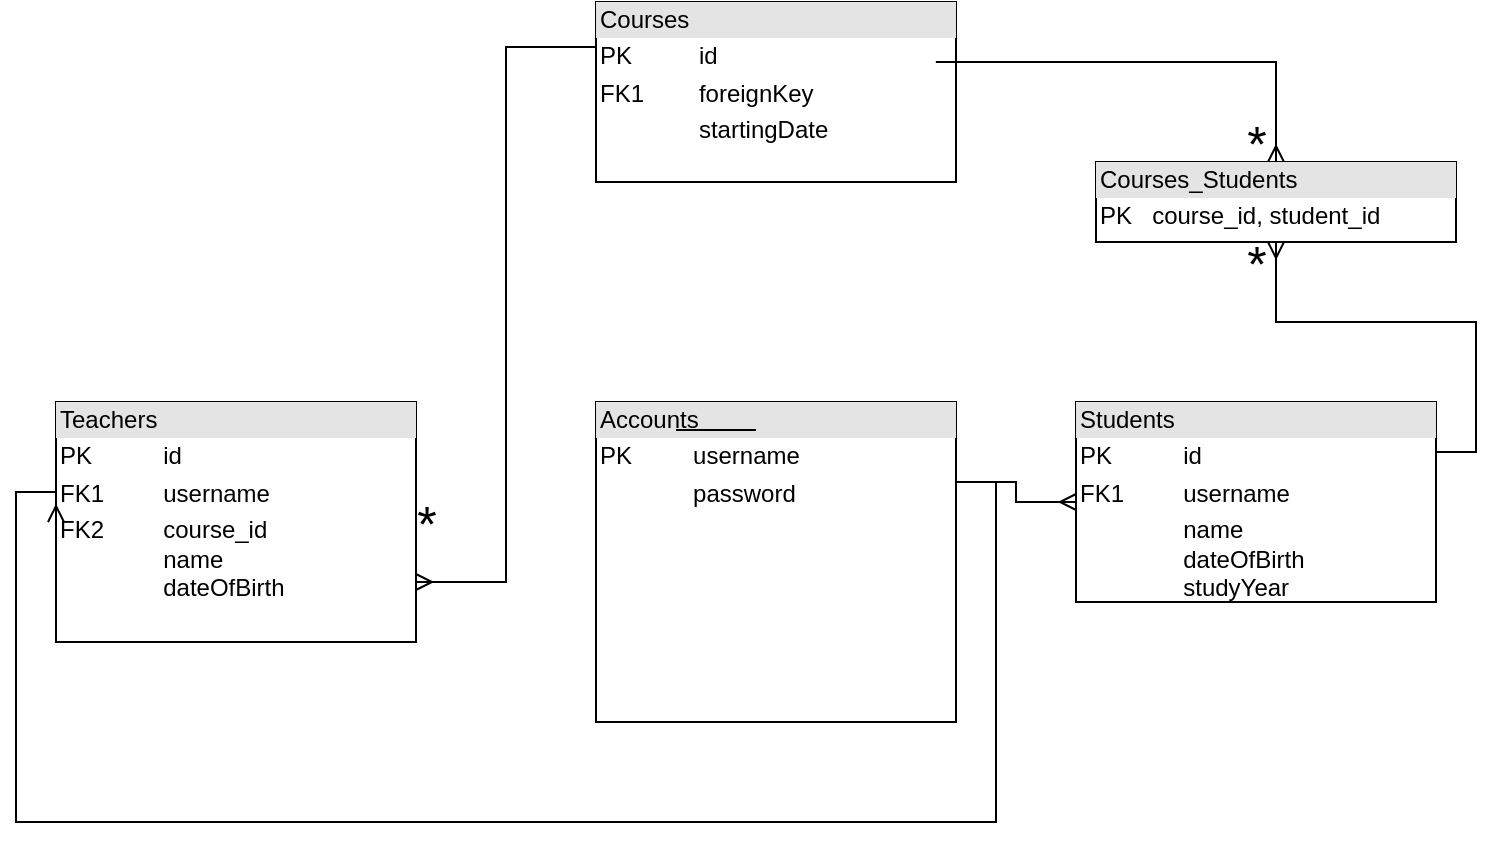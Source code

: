 <mxfile version="12.8.8" type="device"><diagram id="z3davl3amKZ8wDJkQuu4" name="Page-1"><mxGraphModel dx="1038" dy="499" grid="1" gridSize="10" guides="1" tooltips="1" connect="1" arrows="1" fold="1" page="1" pageScale="1" pageWidth="827" pageHeight="1169" math="0" shadow="0"><root><mxCell id="0"/><mxCell id="1" parent="0"/><mxCell id="uckwqphJ4aem2uhNvqYM-14" style="edgeStyle=orthogonalEdgeStyle;rounded=0;orthogonalLoop=1;jettySize=auto;html=1;exitX=1;exitY=0.75;exitDx=0;exitDy=0;entryX=0;entryY=0.25;entryDx=0;entryDy=0;startArrow=ERmany;startFill=0;sourcePerimeterSpacing=0;endArrow=none;endFill=0;targetPerimeterSpacing=0;fontSize=25;" parent="1" source="uckwqphJ4aem2uhNvqYM-1" target="uckwqphJ4aem2uhNvqYM-4" edge="1"><mxGeometry relative="1" as="geometry"/></mxCell><mxCell id="uckwqphJ4aem2uhNvqYM-1" value="&lt;div style=&quot;box-sizing: border-box ; width: 100% ; background: #e4e4e4 ; padding: 2px&quot;&gt;Teachers&lt;/div&gt;&lt;table style=&quot;width: 100% ; font-size: 1em&quot; cellpadding=&quot;2&quot; cellspacing=&quot;0&quot;&gt;&lt;tbody&gt;&lt;tr&gt;&lt;td&gt;PK&lt;/td&gt;&lt;td&gt;id&lt;/td&gt;&lt;/tr&gt;&lt;tr&gt;&lt;td&gt;FK1&lt;/td&gt;&lt;td&gt;username&lt;br&gt;&lt;/td&gt;&lt;/tr&gt;&lt;tr&gt;&lt;td&gt;FK2&lt;br&gt;&lt;br&gt;&lt;br&gt;&lt;/td&gt;&lt;td&gt;course_id&lt;br&gt;name&lt;br&gt;dateOfBirth&lt;/td&gt;&lt;/tr&gt;&lt;/tbody&gt;&lt;/table&gt;" style="verticalAlign=top;align=left;overflow=fill;html=1;" parent="1" vertex="1"><mxGeometry x="80" y="240" width="180" height="120" as="geometry"/></mxCell><mxCell id="uckwqphJ4aem2uhNvqYM-2" value="&lt;div style=&quot;box-sizing: border-box ; width: 100% ; background: #e4e4e4 ; padding: 2px&quot;&gt;Students&lt;/div&gt;&lt;table style=&quot;width: 100% ; font-size: 1em&quot; cellpadding=&quot;2&quot; cellspacing=&quot;0&quot;&gt;&lt;tbody&gt;&lt;tr&gt;&lt;td&gt;PK&lt;/td&gt;&lt;td&gt;id&lt;/td&gt;&lt;/tr&gt;&lt;tr&gt;&lt;td&gt;FK1&lt;/td&gt;&lt;td&gt;username&lt;br&gt;&lt;/td&gt;&lt;/tr&gt;&lt;tr&gt;&lt;td&gt;&amp;nbsp;&lt;/td&gt;&lt;td&gt;name&lt;br&gt;dateOfBirth&lt;br&gt;studyYear&lt;/td&gt;&lt;/tr&gt;&lt;/tbody&gt;&lt;/table&gt;" style="verticalAlign=top;align=left;overflow=fill;html=1;" parent="1" vertex="1"><mxGeometry x="590" y="240" width="180" height="100" as="geometry"/></mxCell><mxCell id="uckwqphJ4aem2uhNvqYM-11" style="edgeStyle=orthogonalEdgeStyle;rounded=0;orthogonalLoop=1;jettySize=auto;html=1;exitX=1;exitY=0.25;exitDx=0;exitDy=0;entryX=0;entryY=0.5;entryDx=0;entryDy=0;startArrow=none;startFill=0;sourcePerimeterSpacing=0;endArrow=ERmany;endFill=0;targetPerimeterSpacing=0;fontSize=25;" parent="1" source="uckwqphJ4aem2uhNvqYM-3" target="uckwqphJ4aem2uhNvqYM-2" edge="1"><mxGeometry relative="1" as="geometry"/></mxCell><mxCell id="uckwqphJ4aem2uhNvqYM-12" style="edgeStyle=orthogonalEdgeStyle;rounded=0;orthogonalLoop=1;jettySize=auto;html=1;exitX=1;exitY=0.25;exitDx=0;exitDy=0;entryX=0;entryY=0.5;entryDx=0;entryDy=0;startArrow=none;startFill=0;sourcePerimeterSpacing=0;endArrow=ERmany;endFill=0;targetPerimeterSpacing=0;fontSize=25;" parent="1" source="uckwqphJ4aem2uhNvqYM-3" target="uckwqphJ4aem2uhNvqYM-1" edge="1"><mxGeometry relative="1" as="geometry"><Array as="points"><mxPoint x="550" y="280"/><mxPoint x="550" y="450"/><mxPoint x="60" y="450"/><mxPoint x="60" y="285"/></Array></mxGeometry></mxCell><mxCell id="uckwqphJ4aem2uhNvqYM-3" value="&lt;div style=&quot;box-sizing: border-box ; width: 100% ; background: #e4e4e4 ; padding: 2px&quot;&gt;Accounts&lt;/div&gt;&lt;table style=&quot;width: 100% ; font-size: 1em&quot; cellpadding=&quot;2&quot; cellspacing=&quot;0&quot;&gt;&lt;tbody&gt;&lt;tr&gt;&lt;td&gt;PK&lt;/td&gt;&lt;td&gt;username&lt;/td&gt;&lt;/tr&gt;&lt;tr&gt;&lt;td&gt;&lt;br&gt;&lt;/td&gt;&lt;td&gt;password&lt;br&gt;&lt;br&gt;&lt;/td&gt;&lt;/tr&gt;&lt;tr&gt;&lt;td&gt;&lt;/td&gt;&lt;td&gt;&lt;br&gt;&lt;/td&gt;&lt;/tr&gt;&lt;/tbody&gt;&lt;/table&gt;" style="verticalAlign=top;align=left;overflow=fill;html=1;" parent="1" vertex="1"><mxGeometry x="350" y="240" width="180" height="160" as="geometry"/></mxCell><mxCell id="uckwqphJ4aem2uhNvqYM-4" value="&lt;div style=&quot;box-sizing: border-box ; width: 100% ; background: #e4e4e4 ; padding: 2px&quot;&gt;Courses&lt;/div&gt;&lt;table style=&quot;width: 100% ; font-size: 1em&quot; cellpadding=&quot;2&quot; cellspacing=&quot;0&quot;&gt;&lt;tbody&gt;&lt;tr&gt;&lt;td&gt;PK&lt;/td&gt;&lt;td&gt;id&lt;/td&gt;&lt;/tr&gt;&lt;tr&gt;&lt;td&gt;FK1&lt;/td&gt;&lt;td&gt;foreignKey&lt;/td&gt;&lt;/tr&gt;&lt;tr&gt;&lt;td&gt;&lt;/td&gt;&lt;td&gt;startingDate&lt;/td&gt;&lt;/tr&gt;&lt;/tbody&gt;&lt;/table&gt;" style="verticalAlign=top;align=left;overflow=fill;html=1;" parent="1" vertex="1"><mxGeometry x="350" y="40" width="180" height="90" as="geometry"/></mxCell><mxCell id="uckwqphJ4aem2uhNvqYM-5" value="" style="line;strokeWidth=1;fillColor=none;align=left;verticalAlign=middle;spacingTop=-1;spacingLeft=3;spacingRight=3;rotatable=0;labelPosition=right;points=[];portConstraint=eastwest;" parent="1" vertex="1"><mxGeometry x="390" y="250" width="40" height="8" as="geometry"/></mxCell><mxCell id="uckwqphJ4aem2uhNvqYM-7" value="*" style="text;html=1;align=center;verticalAlign=middle;resizable=0;points=[];autosize=1;fontSize=25;" parent="1" vertex="1"><mxGeometry x="250" y="280" width="30" height="40" as="geometry"/></mxCell><mxCell id="uckwqphJ4aem2uhNvqYM-9" style="edgeStyle=orthogonalEdgeStyle;rounded=0;orthogonalLoop=1;jettySize=auto;html=1;exitX=0.5;exitY=0;exitDx=0;exitDy=0;entryX=0.944;entryY=0.333;entryDx=0;entryDy=0;entryPerimeter=0;startArrow=ERmany;startFill=0;sourcePerimeterSpacing=0;endArrow=none;endFill=0;targetPerimeterSpacing=0;fontSize=25;" parent="1" source="uckwqphJ4aem2uhNvqYM-8" target="uckwqphJ4aem2uhNvqYM-4" edge="1"><mxGeometry relative="1" as="geometry"/></mxCell><mxCell id="uckwqphJ4aem2uhNvqYM-10" style="edgeStyle=orthogonalEdgeStyle;rounded=0;orthogonalLoop=1;jettySize=auto;html=1;exitX=0.5;exitY=1;exitDx=0;exitDy=0;entryX=1;entryY=0.25;entryDx=0;entryDy=0;startArrow=ERmany;startFill=0;sourcePerimeterSpacing=0;endArrow=none;endFill=0;targetPerimeterSpacing=0;fontSize=25;" parent="1" source="uckwqphJ4aem2uhNvqYM-8" target="uckwqphJ4aem2uhNvqYM-2" edge="1"><mxGeometry relative="1" as="geometry"/></mxCell><mxCell id="uckwqphJ4aem2uhNvqYM-8" value="&lt;div style=&quot;box-sizing: border-box ; width: 100% ; background: rgb(228 , 228 , 228) ; padding: 2px ; font-size: 12px&quot;&gt;Courses_Students&lt;/div&gt;&lt;table style=&quot;width: 100% ; font-size: 12px&quot; cellpadding=&quot;2&quot; cellspacing=&quot;0&quot;&gt;&lt;tbody&gt;&lt;tr&gt;&lt;td&gt;PK&lt;/td&gt;&lt;td&gt;course_id, student_id&lt;/td&gt;&lt;/tr&gt;&lt;tr&gt;&lt;td&gt;&lt;br&gt;&lt;/td&gt;&lt;td&gt;&lt;br&gt;&lt;/td&gt;&lt;/tr&gt;&lt;tr&gt;&lt;td&gt;&lt;/td&gt;&lt;td&gt;&lt;br&gt;&lt;/td&gt;&lt;/tr&gt;&lt;/tbody&gt;&lt;/table&gt;" style="verticalAlign=top;align=left;overflow=fill;html=1;fontSize=25;" parent="1" vertex="1"><mxGeometry x="600" y="120" width="180" height="40" as="geometry"/></mxCell><mxCell id="uckwqphJ4aem2uhNvqYM-16" value="*" style="text;html=1;align=center;verticalAlign=middle;resizable=0;points=[];autosize=1;fontSize=25;" parent="1" vertex="1"><mxGeometry x="665" y="150" width="30" height="40" as="geometry"/></mxCell><mxCell id="uckwqphJ4aem2uhNvqYM-17" value="*" style="text;html=1;align=center;verticalAlign=middle;resizable=0;points=[];autosize=1;fontSize=25;" parent="1" vertex="1"><mxGeometry x="665" y="90" width="30" height="40" as="geometry"/></mxCell></root></mxGraphModel></diagram></mxfile>